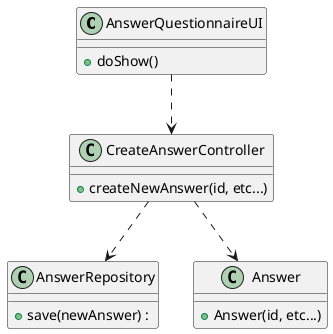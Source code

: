 @startuml
'https://plantuml.com/class-diagram

class AnswerQuestionnaireUI {
+doShow()
}

class CreateAnswerController {
+createNewAnswer(id, etc...)
}

class AnswerRepository {
+save(newAnswer) :
}

class Answer {
+Answer(id, etc...)
}

AnswerQuestionnaireUI ..> CreateAnswerController
CreateAnswerController ..> AnswerRepository
CreateAnswerController ..> Answer
@enduml